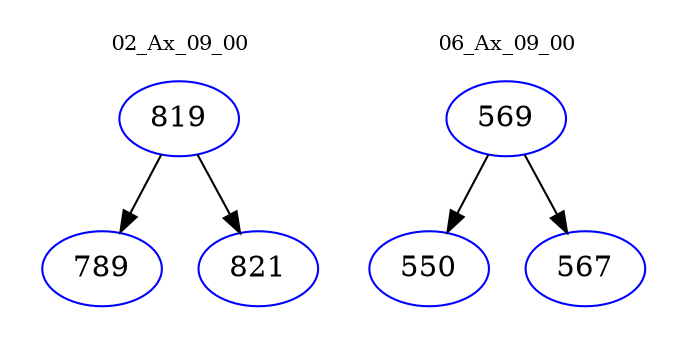 digraph{
subgraph cluster_0 {
color = white
label = "02_Ax_09_00";
fontsize=10;
T0_819 [label="819", color="blue"]
T0_819 -> T0_789 [color="black"]
T0_789 [label="789", color="blue"]
T0_819 -> T0_821 [color="black"]
T0_821 [label="821", color="blue"]
}
subgraph cluster_1 {
color = white
label = "06_Ax_09_00";
fontsize=10;
T1_569 [label="569", color="blue"]
T1_569 -> T1_550 [color="black"]
T1_550 [label="550", color="blue"]
T1_569 -> T1_567 [color="black"]
T1_567 [label="567", color="blue"]
}
}
